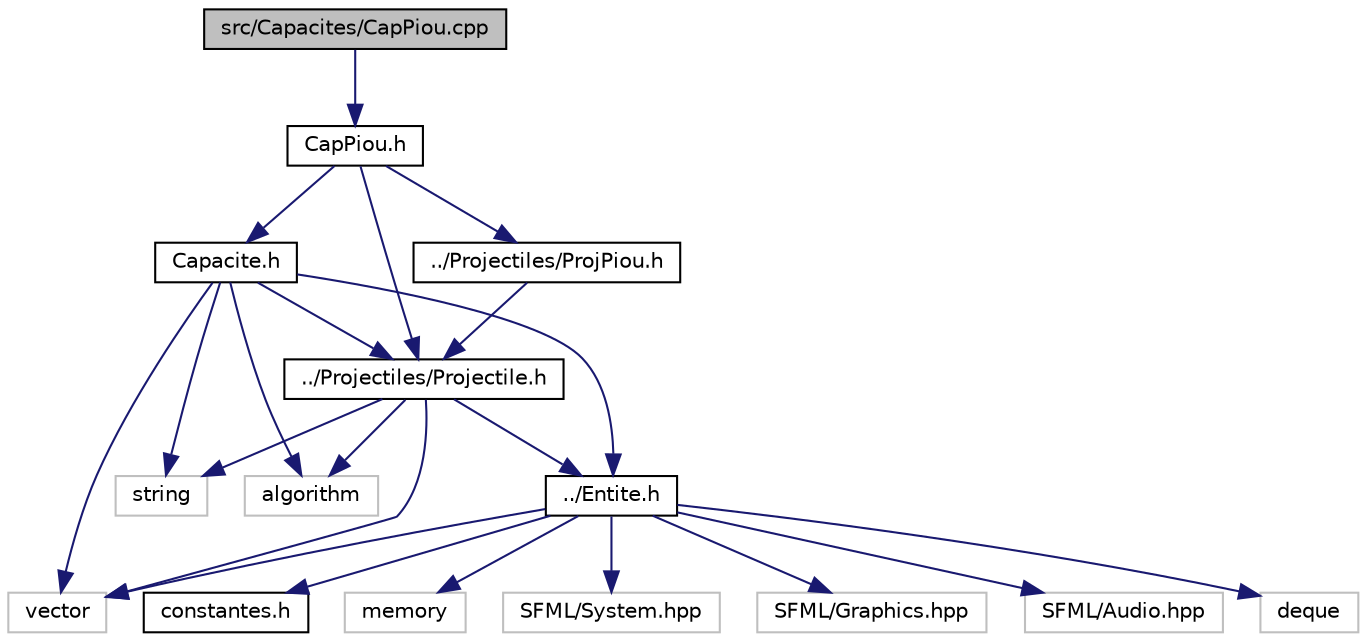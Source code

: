 digraph "src/Capacites/CapPiou.cpp"
{
 // INTERACTIVE_SVG=YES
  edge [fontname="Helvetica",fontsize="10",labelfontname="Helvetica",labelfontsize="10"];
  node [fontname="Helvetica",fontsize="10",shape=record];
  Node0 [label="src/Capacites/CapPiou.cpp",height=0.2,width=0.4,color="black", fillcolor="grey75", style="filled", fontcolor="black"];
  Node0 -> Node1 [color="midnightblue",fontsize="10",style="solid"];
  Node1 [label="CapPiou.h",height=0.2,width=0.4,color="black", fillcolor="white", style="filled",URL="$_cap_piou_8h.html"];
  Node1 -> Node2 [color="midnightblue",fontsize="10",style="solid"];
  Node2 [label="Capacite.h",height=0.2,width=0.4,color="black", fillcolor="white", style="filled",URL="$_capacite_8h.html"];
  Node2 -> Node3 [color="midnightblue",fontsize="10",style="solid"];
  Node3 [label="vector",height=0.2,width=0.4,color="grey75", fillcolor="white", style="filled"];
  Node2 -> Node4 [color="midnightblue",fontsize="10",style="solid"];
  Node4 [label="string",height=0.2,width=0.4,color="grey75", fillcolor="white", style="filled"];
  Node2 -> Node5 [color="midnightblue",fontsize="10",style="solid"];
  Node5 [label="algorithm",height=0.2,width=0.4,color="grey75", fillcolor="white", style="filled"];
  Node2 -> Node6 [color="midnightblue",fontsize="10",style="solid"];
  Node6 [label="../Projectiles/Projectile.h",height=0.2,width=0.4,color="black", fillcolor="white", style="filled",URL="$_projectile_8h.html"];
  Node6 -> Node3 [color="midnightblue",fontsize="10",style="solid"];
  Node6 -> Node4 [color="midnightblue",fontsize="10",style="solid"];
  Node6 -> Node5 [color="midnightblue",fontsize="10",style="solid"];
  Node6 -> Node7 [color="midnightblue",fontsize="10",style="solid"];
  Node7 [label="../Entite.h",height=0.2,width=0.4,color="black", fillcolor="white", style="filled",URL="$_entite_8h.html"];
  Node7 -> Node8 [color="midnightblue",fontsize="10",style="solid"];
  Node8 [label="constantes.h",height=0.2,width=0.4,color="black", fillcolor="white", style="filled",URL="$constantes_8h.html"];
  Node7 -> Node3 [color="midnightblue",fontsize="10",style="solid"];
  Node7 -> Node9 [color="midnightblue",fontsize="10",style="solid"];
  Node9 [label="memory",height=0.2,width=0.4,color="grey75", fillcolor="white", style="filled"];
  Node7 -> Node10 [color="midnightblue",fontsize="10",style="solid"];
  Node10 [label="SFML/System.hpp",height=0.2,width=0.4,color="grey75", fillcolor="white", style="filled"];
  Node7 -> Node11 [color="midnightblue",fontsize="10",style="solid"];
  Node11 [label="SFML/Graphics.hpp",height=0.2,width=0.4,color="grey75", fillcolor="white", style="filled"];
  Node7 -> Node12 [color="midnightblue",fontsize="10",style="solid"];
  Node12 [label="SFML/Audio.hpp",height=0.2,width=0.4,color="grey75", fillcolor="white", style="filled"];
  Node7 -> Node13 [color="midnightblue",fontsize="10",style="solid"];
  Node13 [label="deque",height=0.2,width=0.4,color="grey75", fillcolor="white", style="filled"];
  Node2 -> Node7 [color="midnightblue",fontsize="10",style="solid"];
  Node1 -> Node6 [color="midnightblue",fontsize="10",style="solid"];
  Node1 -> Node14 [color="midnightblue",fontsize="10",style="solid"];
  Node14 [label="../Projectiles/ProjPiou.h",height=0.2,width=0.4,color="black", fillcolor="white", style="filled",URL="$_proj_piou_8h.html"];
  Node14 -> Node6 [color="midnightblue",fontsize="10",style="solid"];
}
